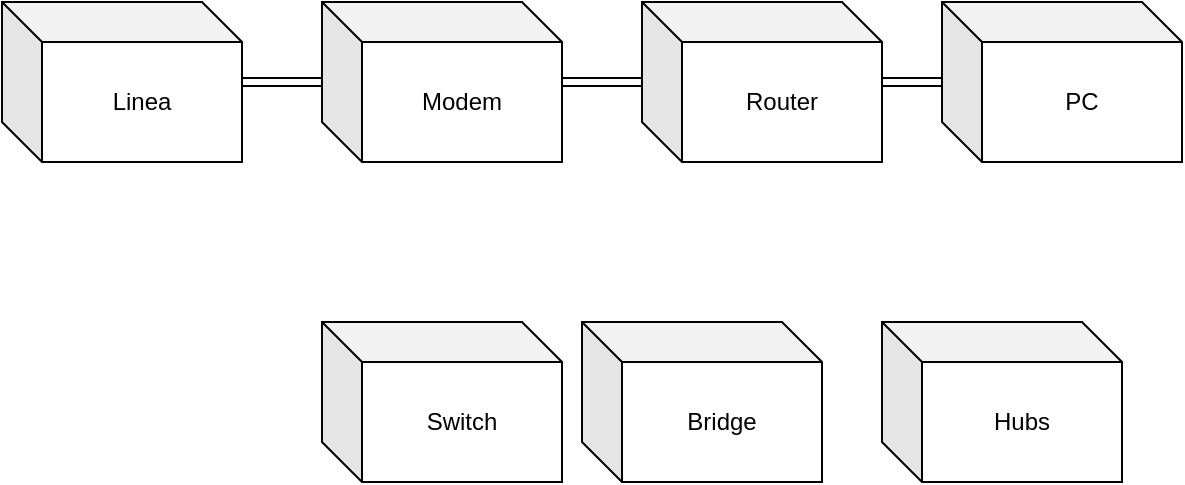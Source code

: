 <mxfile version="14.1.9" type="github">
  <diagram id="CRlLdu1EvOQOia6i6AGP" name="Page-1">
    <mxGraphModel dx="868" dy="491" grid="1" gridSize="10" guides="1" tooltips="1" connect="1" arrows="1" fold="1" page="1" pageScale="1" pageWidth="827" pageHeight="1169" math="0" shadow="0">
      <root>
        <mxCell id="0" />
        <mxCell id="1" parent="0" />
        <mxCell id="oYhXR2EtIri4g1rIDAH8-1" value="Modem" style="shape=cube;whiteSpace=wrap;html=1;boundedLbl=1;backgroundOutline=1;darkOpacity=0.05;darkOpacity2=0.1;" vertex="1" parent="1">
          <mxGeometry x="280" y="190" width="120" height="80" as="geometry" />
        </mxCell>
        <mxCell id="oYhXR2EtIri4g1rIDAH8-2" value="Router" style="shape=cube;whiteSpace=wrap;html=1;boundedLbl=1;backgroundOutline=1;darkOpacity=0.05;darkOpacity2=0.1;" vertex="1" parent="1">
          <mxGeometry x="440" y="190" width="120" height="80" as="geometry" />
        </mxCell>
        <mxCell id="oYhXR2EtIri4g1rIDAH8-3" value="PC" style="shape=cube;whiteSpace=wrap;html=1;boundedLbl=1;backgroundOutline=1;darkOpacity=0.05;darkOpacity2=0.1;" vertex="1" parent="1">
          <mxGeometry x="590" y="190" width="120" height="80" as="geometry" />
        </mxCell>
        <mxCell id="oYhXR2EtIri4g1rIDAH8-4" value="Linea" style="shape=cube;whiteSpace=wrap;html=1;boundedLbl=1;backgroundOutline=1;darkOpacity=0.05;darkOpacity2=0.1;" vertex="1" parent="1">
          <mxGeometry x="120" y="190" width="120" height="80" as="geometry" />
        </mxCell>
        <mxCell id="oYhXR2EtIri4g1rIDAH8-6" value="" style="shape=link;html=1;" edge="1" parent="1" source="oYhXR2EtIri4g1rIDAH8-4" target="oYhXR2EtIri4g1rIDAH8-1">
          <mxGeometry width="100" relative="1" as="geometry">
            <mxPoint x="400" y="230" as="sourcePoint" />
            <mxPoint x="370" y="233" as="targetPoint" />
          </mxGeometry>
        </mxCell>
        <mxCell id="oYhXR2EtIri4g1rIDAH8-7" value="" style="shape=link;html=1;" edge="1" parent="1" source="oYhXR2EtIri4g1rIDAH8-1" target="oYhXR2EtIri4g1rIDAH8-2">
          <mxGeometry width="100" relative="1" as="geometry">
            <mxPoint x="400" y="230" as="sourcePoint" />
            <mxPoint x="500" y="230" as="targetPoint" />
          </mxGeometry>
        </mxCell>
        <mxCell id="oYhXR2EtIri4g1rIDAH8-8" value="" style="shape=link;html=1;" edge="1" parent="1" source="oYhXR2EtIri4g1rIDAH8-2" target="oYhXR2EtIri4g1rIDAH8-3">
          <mxGeometry width="100" relative="1" as="geometry">
            <mxPoint x="400" y="230" as="sourcePoint" />
            <mxPoint x="500" y="230" as="targetPoint" />
          </mxGeometry>
        </mxCell>
        <mxCell id="oYhXR2EtIri4g1rIDAH8-9" value="Switch" style="shape=cube;whiteSpace=wrap;html=1;boundedLbl=1;backgroundOutline=1;darkOpacity=0.05;darkOpacity2=0.1;" vertex="1" parent="1">
          <mxGeometry x="280" y="350" width="120" height="80" as="geometry" />
        </mxCell>
        <mxCell id="oYhXR2EtIri4g1rIDAH8-10" value="Bridge" style="shape=cube;whiteSpace=wrap;html=1;boundedLbl=1;backgroundOutline=1;darkOpacity=0.05;darkOpacity2=0.1;" vertex="1" parent="1">
          <mxGeometry x="410" y="350" width="120" height="80" as="geometry" />
        </mxCell>
        <mxCell id="oYhXR2EtIri4g1rIDAH8-11" value="Hubs" style="shape=cube;whiteSpace=wrap;html=1;boundedLbl=1;backgroundOutline=1;darkOpacity=0.05;darkOpacity2=0.1;" vertex="1" parent="1">
          <mxGeometry x="560" y="350" width="120" height="80" as="geometry" />
        </mxCell>
      </root>
    </mxGraphModel>
  </diagram>
</mxfile>
